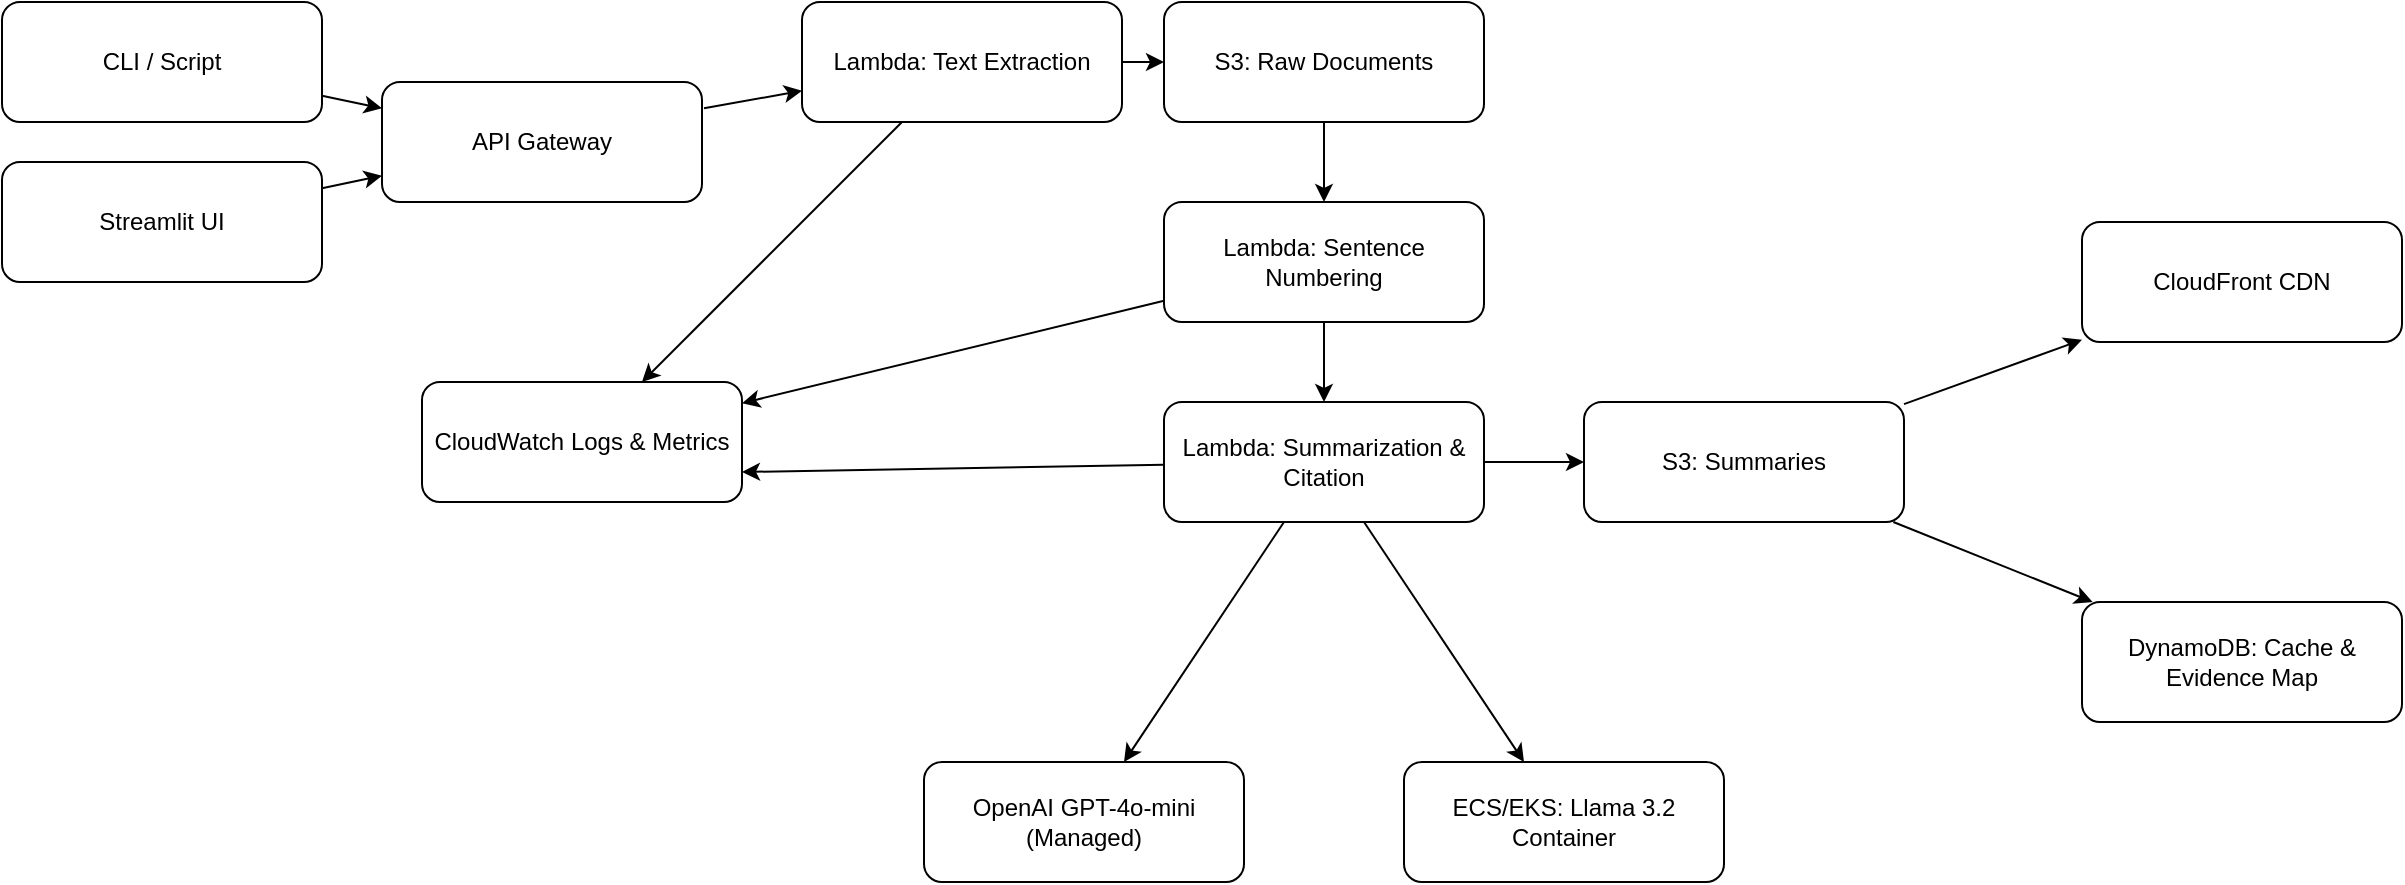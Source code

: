 <mxfile version="27.2.0">
  <diagram id="diagram1" name="Scalable Architecture" compressed="true">
    <mxGraphModel dx="1426" dy="777" grid="1" gridSize="10" guides="1" tooltips="1" connect="1" arrows="1" fold="1" page="1" pageScale="1" pageWidth="850" pageHeight="1100" math="0" shadow="0">
      <root>
        <mxCell id="0" value="" />
        <mxCell id="1" value="" parent="0" />
        <mxCell id="2" value="CLI / Script" style="rounded=1;whiteSpace=wrap;html=1;" parent="1" vertex="1">
          <mxGeometry x="20" y="20" width="160" height="60" as="geometry" />
        </mxCell>
        <mxCell id="3" value="Streamlit UI" style="rounded=1;whiteSpace=wrap;html=1;" parent="1" vertex="1">
          <mxGeometry x="20" y="100" width="160" height="60" as="geometry" />
        </mxCell>
        <mxCell id="4" value="API Gateway" style="rounded=1;whiteSpace=wrap;html=1;" parent="1" vertex="1">
          <mxGeometry x="210" y="60" width="160" height="60" as="geometry" />
        </mxCell>
        <mxCell id="5" value="Lambda: Text Extraction" style="rounded=1;whiteSpace=wrap;html=1;" parent="1" vertex="1">
          <mxGeometry x="420" y="20" width="160" height="60" as="geometry" />
        </mxCell>
        <mxCell id="6" value="S3: Raw Documents" style="rounded=1;whiteSpace=wrap;html=1;" parent="1" vertex="1">
          <mxGeometry x="601" y="20" width="160" height="60" as="geometry" />
        </mxCell>
        <mxCell id="7" value="Lambda: Sentence Numbering" style="rounded=1;whiteSpace=wrap;html=1;" parent="1" vertex="1">
          <mxGeometry x="601" y="120" width="160" height="60" as="geometry" />
        </mxCell>
        <mxCell id="8" value="Lambda: Summarization &amp; Citation" style="rounded=1;whiteSpace=wrap;html=1;" parent="1" vertex="1">
          <mxGeometry x="601" y="220" width="160" height="60" as="geometry" />
        </mxCell>
        <mxCell id="9" value="S3: Summaries" style="rounded=1;whiteSpace=wrap;html=1;" parent="1" vertex="1">
          <mxGeometry x="811" y="220" width="160" height="60" as="geometry" />
        </mxCell>
        <mxCell id="10" value="OpenAI GPT-4o-mini (Managed)" style="rounded=1;whiteSpace=wrap;html=1;" parent="1" vertex="1">
          <mxGeometry x="481" y="400" width="160" height="60" as="geometry" />
        </mxCell>
        <mxCell id="11" value="ECS/EKS: Llama 3.2 Container" style="rounded=1;whiteSpace=wrap;html=1;" parent="1" vertex="1">
          <mxGeometry x="721" y="400" width="160" height="60" as="geometry" />
        </mxCell>
        <mxCell id="12" value="CloudFront CDN" style="rounded=1;whiteSpace=wrap;html=1;" parent="1" vertex="1">
          <mxGeometry x="1060" y="130" width="160" height="60" as="geometry" />
        </mxCell>
        <mxCell id="13" value="DynamoDB: Cache &amp; Evidence Map" style="rounded=1;whiteSpace=wrap;html=1;" parent="1" vertex="1">
          <mxGeometry x="1060" y="320" width="160" height="60" as="geometry" />
        </mxCell>
        <mxCell id="14" value="CloudWatch Logs &amp; Metrics" style="rounded=1;whiteSpace=wrap;html=1;" parent="1" vertex="1">
          <mxGeometry x="230" y="210" width="160" height="60" as="geometry" />
        </mxCell>
        <mxCell id="15" value="" parent="1" source="2" target="4" edge="1">
          <mxGeometry relative="1" as="geometry" />
        </mxCell>
        <mxCell id="16" value="" parent="1" source="3" target="4" edge="1">
          <mxGeometry relative="1" as="geometry" />
        </mxCell>
        <mxCell id="17" value="" parent="1" target="5" edge="1">
          <mxGeometry relative="1" as="geometry">
            <mxPoint x="371" y="73.158" as="sourcePoint" />
          </mxGeometry>
        </mxCell>
        <mxCell id="18" value="" parent="1" source="5" target="6" edge="1">
          <mxGeometry relative="1" as="geometry" />
        </mxCell>
        <mxCell id="19" value="" parent="1" source="6" target="7" edge="1">
          <mxGeometry relative="1" as="geometry" />
        </mxCell>
        <mxCell id="20" value="" parent="1" source="7" target="8" edge="1">
          <mxGeometry relative="1" as="geometry" />
        </mxCell>
        <mxCell id="21" value="" parent="1" source="8" target="9" edge="1">
          <mxGeometry relative="1" as="geometry" />
        </mxCell>
        <mxCell id="22" value="" parent="1" source="8" target="10" edge="1">
          <mxGeometry relative="1" as="geometry" />
        </mxCell>
        <mxCell id="23" value="" parent="1" source="8" target="11" edge="1">
          <mxGeometry relative="1" as="geometry" />
        </mxCell>
        <mxCell id="24" value="" parent="1" source="9" target="12" edge="1">
          <mxGeometry relative="1" as="geometry" />
        </mxCell>
        <mxCell id="25" value="" parent="1" source="9" target="13" edge="1">
          <mxGeometry relative="1" as="geometry" />
        </mxCell>
        <mxCell id="26" value="" parent="1" source="5" target="14" edge="1">
          <mxGeometry relative="1" as="geometry" />
        </mxCell>
        <mxCell id="27" value="" parent="1" source="7" target="14" edge="1">
          <mxGeometry relative="1" as="geometry" />
        </mxCell>
        <mxCell id="28" value="" style="entryX=1;entryY=0.75;entryDx=0;entryDy=0;" parent="1" source="8" target="14" edge="1">
          <mxGeometry relative="1" as="geometry">
            <mxPoint x="371" y="297.692" as="targetPoint" />
          </mxGeometry>
        </mxCell>
      </root>
    </mxGraphModel>
  </diagram>
</mxfile>
